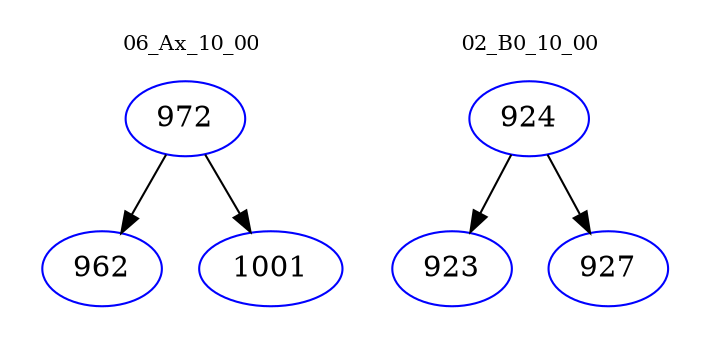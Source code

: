 digraph{
subgraph cluster_0 {
color = white
label = "06_Ax_10_00";
fontsize=10;
T0_972 [label="972", color="blue"]
T0_972 -> T0_962 [color="black"]
T0_962 [label="962", color="blue"]
T0_972 -> T0_1001 [color="black"]
T0_1001 [label="1001", color="blue"]
}
subgraph cluster_1 {
color = white
label = "02_B0_10_00";
fontsize=10;
T1_924 [label="924", color="blue"]
T1_924 -> T1_923 [color="black"]
T1_923 [label="923", color="blue"]
T1_924 -> T1_927 [color="black"]
T1_927 [label="927", color="blue"]
}
}
